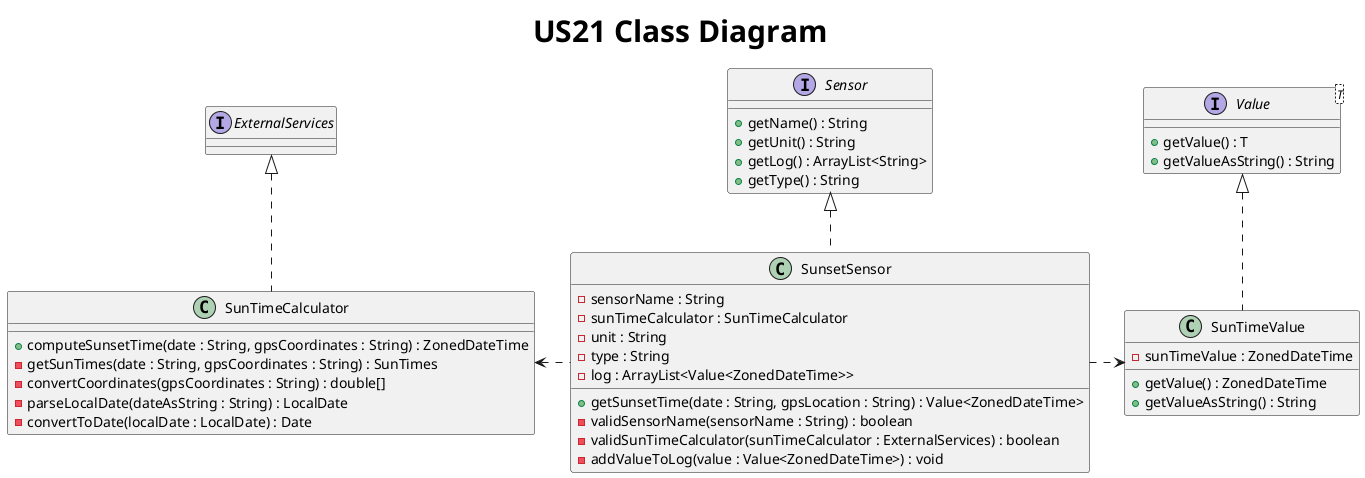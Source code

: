 @startuml
title <size: 30> US21 Class Diagram

'...........REQUIRES VALIDATION !!!!!!!!!!!!'

interface Sensor {
    + getName() : String
    + getUnit() : String
    + getLog() : ArrayList<String>
    + getType() : String
}

interface Value<T> {
    + getValue() : T
    + getValueAsString() : String
}

interface ExternalServices {

}

class SunsetSensor{
    - sensorName : String
    - sunTimeCalculator : SunTimeCalculator
    - unit : String
    - type : String
    - log : ArrayList<Value<ZonedDateTime>>

    + getSunsetTime(date : String, gpsLocation : String) : Value<ZonedDateTime>
    - validSensorName(sensorName : String) : boolean
    - validSunTimeCalculator(sunTimeCalculator : ExternalServices) : boolean
    - addValueToLog(value : Value<ZonedDateTime>) : void
}

class SunTimeValue {
    - sunTimeValue : ZonedDateTime
    + getValue() : ZonedDateTime
    + getValueAsString() : String
}

class SunTimeCalculator {
    + computeSunsetTime(date : String, gpsCoordinates : String) : ZonedDateTime
    - getSunTimes(date : String, gpsCoordinates : String) : SunTimes
    - convertCoordinates(gpsCoordinates : String) : double[]
    - parseLocalDate(dateAsString : String) : LocalDate
    - convertToDate(localDate : LocalDate) : Date
}

Value <|.. SunTimeValue
Sensor <|.. SunsetSensor
ExternalServices <|.. SunTimeCalculator
SunsetSensor .left.> SunTimeCalculator
SunsetSensor .right.> SunTimeValue

@enduml